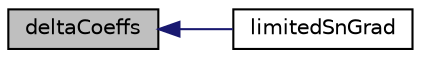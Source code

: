 digraph "deltaCoeffs"
{
  bgcolor="transparent";
  edge [fontname="Helvetica",fontsize="10",labelfontname="Helvetica",labelfontsize="10"];
  node [fontname="Helvetica",fontsize="10",shape=record];
  rankdir="LR";
  Node958 [label="deltaCoeffs",height=0.2,width=0.4,color="black", fillcolor="grey75", style="filled", fontcolor="black"];
  Node958 -> Node959 [dir="back",color="midnightblue",fontsize="10",style="solid",fontname="Helvetica"];
  Node959 [label="limitedSnGrad",height=0.2,width=0.4,color="black",URL="$a23421.html#a0c4f3f4b10c1bd6836630e9816cf2216",tooltip="Construct from mesh and data stream. "];
}
